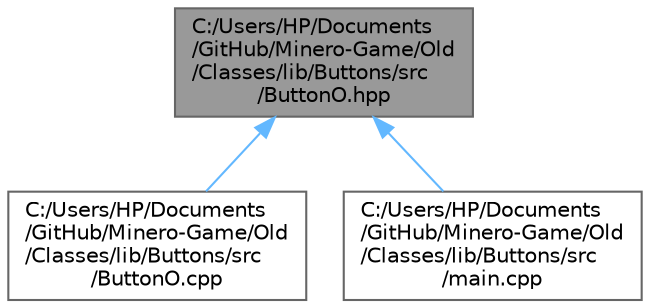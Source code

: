 digraph "C:/Users/HP/Documents/GitHub/Minero-Game/Old/Classes/lib/Buttons/src/ButtonO.hpp"
{
 // LATEX_PDF_SIZE
  bgcolor="transparent";
  edge [fontname=Helvetica,fontsize=10,labelfontname=Helvetica,labelfontsize=10];
  node [fontname=Helvetica,fontsize=10,shape=box,height=0.2,width=0.4];
  Node1 [id="Node000001",label="C:/Users/HP/Documents\l/GitHub/Minero-Game/Old\l/Classes/lib/Buttons/src\l/ButtonO.hpp",height=0.2,width=0.4,color="gray40", fillcolor="grey60", style="filled", fontcolor="black",tooltip=" "];
  Node1 -> Node2 [id="edge1_Node000001_Node000002",dir="back",color="steelblue1",style="solid",tooltip=" "];
  Node2 [id="Node000002",label="C:/Users/HP/Documents\l/GitHub/Minero-Game/Old\l/Classes/lib/Buttons/src\l/ButtonO.cpp",height=0.2,width=0.4,color="grey40", fillcolor="white", style="filled",URL="$_old_2_classes_2lib_2_buttons_2src_2_button_o_8cpp.html",tooltip=" "];
  Node1 -> Node3 [id="edge2_Node000001_Node000003",dir="back",color="steelblue1",style="solid",tooltip=" "];
  Node3 [id="Node000003",label="C:/Users/HP/Documents\l/GitHub/Minero-Game/Old\l/Classes/lib/Buttons/src\l/main.cpp",height=0.2,width=0.4,color="grey40", fillcolor="white", style="filled",URL="$_old_2_classes_2lib_2_buttons_2src_2main_8cpp.html",tooltip=" "];
}
